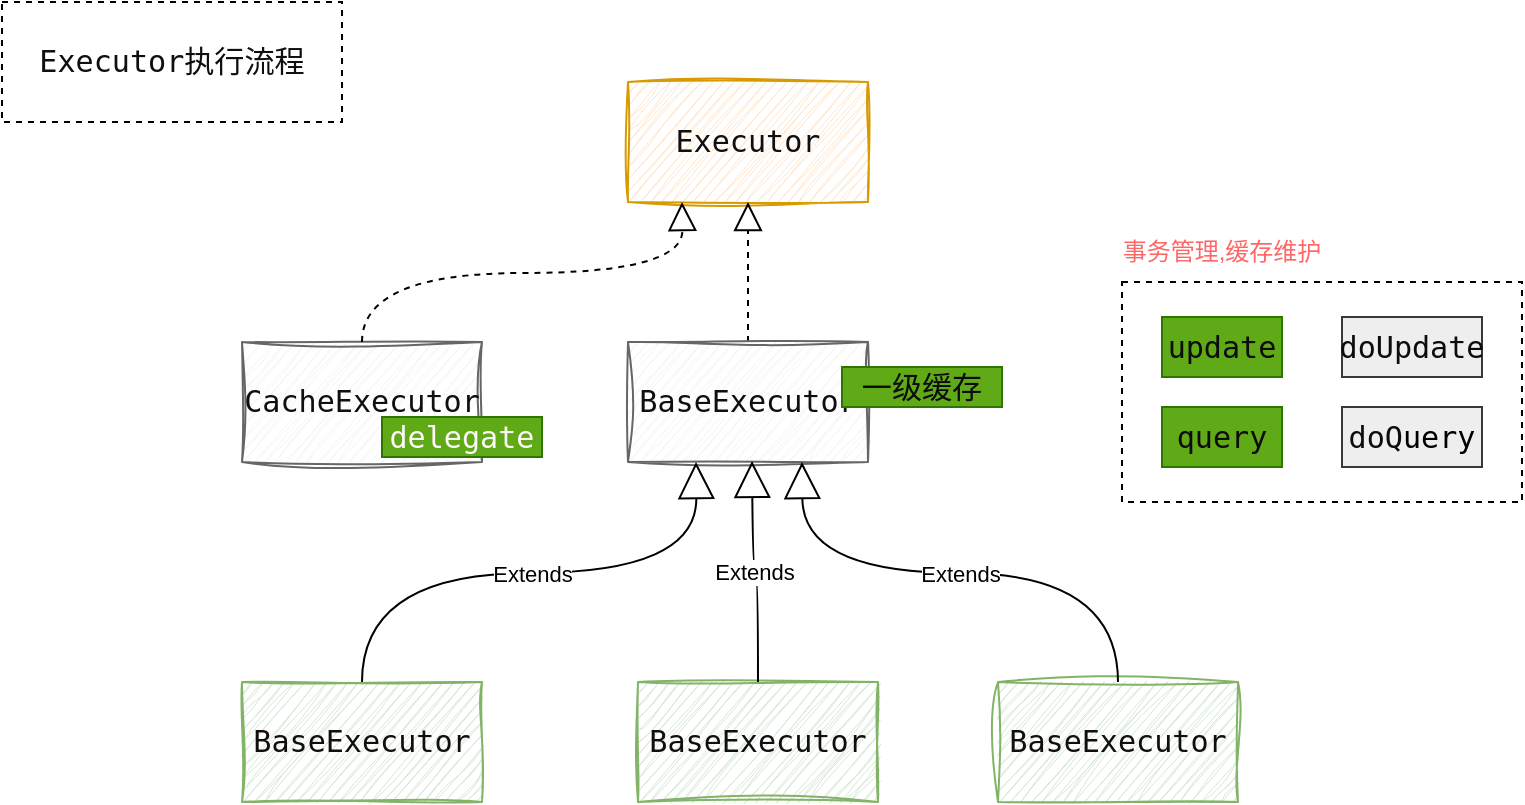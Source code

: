 <mxfile border="50" scale="3" compressed="false" locked="false" version="27.1.6" pages="2">
  <diagram name="Blank" id="YmL12bMKpDGza6XwsDPr">
    <mxGraphModel dx="3957" dy="2025" grid="1" gridSize="10" guides="1" tooltips="1" connect="1" arrows="1" fold="1" page="1" pageScale="1" pageWidth="827" pageHeight="1169" background="#ffffff" math="1" shadow="0">
      <root>
        <mxCell id="X5NqExCQtvZxIxQ7pmgY-0" />
        <mxCell id="1" parent="X5NqExCQtvZxIxQ7pmgY-0" />
        <mxCell id="kFkA9idod39xT0IFJ7Xu-3" value="&lt;pre style=&quot;font-family: &amp;quot;JetBrains Mono&amp;quot;, monospace; font-size: 11.3pt;&quot;&gt;&lt;span&gt;&lt;font style=&quot;color: light-dark(rgb(17, 14, 14), rgb(43, 113, 180));&quot;&gt;Executor执行流程&lt;/font&gt;&lt;/span&gt;&lt;/pre&gt;" style="text;html=1;align=center;verticalAlign=middle;whiteSpace=wrap;rounded=0;strokeColor=default;dashed=1;" vertex="1" parent="1">
          <mxGeometry x="-2460" y="-1160" width="170" height="60" as="geometry" />
        </mxCell>
        <mxCell id="kFkA9idod39xT0IFJ7Xu-5" value="&lt;pre style=&quot;font-family: &amp;quot;JetBrains Mono&amp;quot;, monospace; font-size: 11.3pt;&quot;&gt;&lt;font style=&quot;color: light-dark(rgb(17, 14, 14), rgb(43, 113, 180));&quot;&gt;Executor&lt;/font&gt;&lt;/pre&gt;" style="rounded=0;whiteSpace=wrap;html=1;sketch=1;curveFitting=1;jiggle=2;fillColor=#ffe6cc;strokeColor=#d79b00;" vertex="1" parent="1">
          <mxGeometry x="-2147" y="-1120" width="120" height="60" as="geometry" />
        </mxCell>
        <mxCell id="hmNLhs7aSOasPQDi5UYB-2" value="" style="endArrow=block;dashed=1;endFill=0;endSize=12;html=1;rounded=0;entryX=0.5;entryY=1;entryDx=0;entryDy=0;exitX=0.5;exitY=0;exitDx=0;exitDy=0;" edge="1" parent="1" source="hmNLhs7aSOasPQDi5UYB-4" target="kFkA9idod39xT0IFJ7Xu-5">
          <mxGeometry width="160" relative="1" as="geometry">
            <mxPoint x="-2087.32" y="-971.08" as="sourcePoint" />
            <mxPoint x="-2027" y="-1000" as="targetPoint" />
          </mxGeometry>
        </mxCell>
        <mxCell id="hmNLhs7aSOasPQDi5UYB-4" value="&lt;pre style=&quot;font-family: &amp;quot;JetBrains Mono&amp;quot;, monospace; font-size: 11.3pt;&quot;&gt;&lt;font style=&quot;color: light-dark(rgb(17, 14, 14), rgb(43, 113, 180));&quot;&gt;BaseExecutor&lt;/font&gt;&lt;/pre&gt;" style="rounded=0;whiteSpace=wrap;html=1;sketch=1;curveFitting=1;jiggle=2;fillColor=#f5f5f5;strokeColor=#666666;fontColor=#333333;" vertex="1" parent="1">
          <mxGeometry x="-2147" y="-990" width="120" height="60" as="geometry" />
        </mxCell>
        <mxCell id="hmNLhs7aSOasPQDi5UYB-5" value="Extends" style="endArrow=block;endSize=16;endFill=0;html=1;rounded=0;exitX=0.5;exitY=0;exitDx=0;exitDy=0;entryX=0.5;entryY=1;entryDx=0;entryDy=0;edgeStyle=orthogonalEdgeStyle;curved=1;" edge="1" parent="1" source="hmNLhs7aSOasPQDi5UYB-6">
          <mxGeometry width="160" relative="1" as="geometry">
            <mxPoint x="-2280" y="-810" as="sourcePoint" />
            <mxPoint x="-2113" y="-930" as="targetPoint" />
          </mxGeometry>
        </mxCell>
        <mxCell id="hmNLhs7aSOasPQDi5UYB-6" value="&lt;pre style=&quot;font-family: &amp;quot;JetBrains Mono&amp;quot;, monospace; font-size: 11.3pt;&quot;&gt;&lt;font style=&quot;color: light-dark(rgb(17, 14, 14), rgb(43, 113, 180));&quot;&gt;BaseExecutor&lt;/font&gt;&lt;/pre&gt;" style="rounded=0;whiteSpace=wrap;html=1;sketch=1;curveFitting=1;jiggle=2;fillColor=#d5e8d4;strokeColor=#82b366;" vertex="1" parent="1">
          <mxGeometry x="-2340" y="-820" width="120" height="60" as="geometry" />
        </mxCell>
        <mxCell id="hmNLhs7aSOasPQDi5UYB-7" value="&lt;pre style=&quot;font-family: &amp;quot;JetBrains Mono&amp;quot;, monospace; font-size: 11.3pt;&quot;&gt;&lt;font style=&quot;color: light-dark(rgb(17, 14, 14), rgb(43, 113, 180));&quot;&gt;BaseExecutor&lt;/font&gt;&lt;/pre&gt;" style="rounded=0;whiteSpace=wrap;html=1;sketch=1;curveFitting=1;jiggle=2;fillColor=#d5e8d4;strokeColor=#82b366;" vertex="1" parent="1">
          <mxGeometry x="-2142" y="-820" width="120" height="60" as="geometry" />
        </mxCell>
        <mxCell id="hmNLhs7aSOasPQDi5UYB-8" value="&lt;pre style=&quot;font-family: &amp;quot;JetBrains Mono&amp;quot;, monospace; font-size: 11.3pt;&quot;&gt;&lt;font style=&quot;color: light-dark(rgb(17, 14, 14), rgb(43, 113, 180));&quot;&gt;BaseExecutor&lt;/font&gt;&lt;/pre&gt;" style="rounded=0;whiteSpace=wrap;html=1;sketch=1;curveFitting=1;jiggle=2;fillColor=#d5e8d4;strokeColor=#82b366;" vertex="1" parent="1">
          <mxGeometry x="-1962" y="-820" width="120" height="60" as="geometry" />
        </mxCell>
        <mxCell id="hmNLhs7aSOasPQDi5UYB-10" value="Extends" style="endArrow=block;endSize=16;endFill=0;html=1;rounded=0;exitX=0.5;exitY=0;exitDx=0;exitDy=0;entryX=0.5;entryY=1;entryDx=0;entryDy=0;edgeStyle=orthogonalEdgeStyle;curved=1;" edge="1" parent="1" source="hmNLhs7aSOasPQDi5UYB-7">
          <mxGeometry width="160" relative="1" as="geometry">
            <mxPoint x="-2270" y="-820.52" as="sourcePoint" />
            <mxPoint x="-2085" y="-930.52" as="targetPoint" />
          </mxGeometry>
        </mxCell>
        <mxCell id="hmNLhs7aSOasPQDi5UYB-11" value="Extends" style="endArrow=block;endSize=16;endFill=0;html=1;rounded=0;edgeStyle=orthogonalEdgeStyle;curved=1;exitX=0.5;exitY=0;exitDx=0;exitDy=0;" edge="1" parent="1" source="hmNLhs7aSOasPQDi5UYB-8">
          <mxGeometry width="160" relative="1" as="geometry">
            <mxPoint x="-1902" y="-830" as="sourcePoint" />
            <mxPoint x="-2060" y="-930" as="targetPoint" />
          </mxGeometry>
        </mxCell>
        <mxCell id="hmNLhs7aSOasPQDi5UYB-18" value="" style="rounded=0;whiteSpace=wrap;html=1;dashed=1;" vertex="1" parent="1">
          <mxGeometry x="-1900" y="-1020" width="200" height="110" as="geometry" />
        </mxCell>
        <mxCell id="hmNLhs7aSOasPQDi5UYB-13" value="&lt;div&gt;&lt;pre style=&quot;font-family: &amp;quot;JetBrains Mono&amp;quot;, monospace; font-size: 11.3pt;&quot;&gt;&lt;span&gt;&lt;font style=&quot;color: light-dark(rgb(12, 11, 14), rgb(43, 113, 180));&quot;&gt;update&lt;/font&gt;&lt;/span&gt;&lt;/pre&gt;&lt;/div&gt;" style="rounded=0;whiteSpace=wrap;html=1;fillColor=#60a917;strokeColor=#2D7600;fontColor=#ffffff;" vertex="1" parent="1">
          <mxGeometry x="-1880" y="-1002.5" width="60" height="30" as="geometry" />
        </mxCell>
        <mxCell id="hmNLhs7aSOasPQDi5UYB-15" value="&lt;div&gt;&lt;pre style=&quot;font-family: &amp;quot;JetBrains Mono&amp;quot;, monospace; font-size: 11.3pt;&quot;&gt;&lt;span&gt;&lt;font style=&quot;color: light-dark(rgb(12, 11, 14), rgb(43, 113, 180));&quot;&gt;doUpdate&lt;/font&gt;&lt;/span&gt;&lt;/pre&gt;&lt;/div&gt;" style="rounded=0;whiteSpace=wrap;html=1;fillColor=#eeeeee;strokeColor=#36393d;" vertex="1" parent="1">
          <mxGeometry x="-1790" y="-1002.5" width="70" height="30" as="geometry" />
        </mxCell>
        <mxCell id="hmNLhs7aSOasPQDi5UYB-16" value="&lt;pre style=&quot;font-family: &amp;quot;JetBrains Mono&amp;quot;, monospace; font-size: 11.3pt;&quot;&gt;&lt;font color=&quot;#0c0b0e&quot;&gt;query&lt;/font&gt;&lt;/pre&gt;" style="rounded=0;whiteSpace=wrap;html=1;fillColor=#60a917;strokeColor=#2D7600;fontColor=#ffffff;" vertex="1" parent="1">
          <mxGeometry x="-1880" y="-957.5" width="60" height="30" as="geometry" />
        </mxCell>
        <mxCell id="hmNLhs7aSOasPQDi5UYB-17" value="&lt;div&gt;&lt;pre style=&quot;font-family: &amp;quot;JetBrains Mono&amp;quot;, monospace; font-size: 11.3pt;&quot;&gt;&lt;span&gt;&lt;font style=&quot;color: light-dark(rgb(12, 11, 14), rgb(43, 113, 180));&quot;&gt;doQ&lt;/font&gt;&lt;/span&gt;uery&lt;/pre&gt;&lt;/div&gt;" style="rounded=0;whiteSpace=wrap;html=1;fillColor=#eeeeee;strokeColor=#36393d;" vertex="1" parent="1">
          <mxGeometry x="-1790" y="-957.5" width="70" height="30" as="geometry" />
        </mxCell>
        <mxCell id="hmNLhs7aSOasPQDi5UYB-19" value="&lt;font style=&quot;color: light-dark(rgb(255, 102, 102), rgb(237, 237, 237));&quot;&gt;事务管理,缓存维护&lt;/font&gt;" style="text;html=1;align=center;verticalAlign=middle;whiteSpace=wrap;rounded=0;" vertex="1" parent="1">
          <mxGeometry x="-1911" y="-1050" width="122" height="30" as="geometry" />
        </mxCell>
        <mxCell id="hmNLhs7aSOasPQDi5UYB-20" value="&lt;pre style=&quot;font-family: &amp;quot;JetBrains Mono&amp;quot;, monospace; font-size: 11.3pt;&quot;&gt;&lt;font color=&quot;#0c0b0e&quot;&gt;一级缓存&lt;/font&gt;&lt;/pre&gt;" style="rounded=0;whiteSpace=wrap;html=1;fillColor=#60a917;strokeColor=#2D7600;fontColor=#ffffff;" vertex="1" parent="1">
          <mxGeometry x="-2040" y="-977.5" width="80" height="20" as="geometry" />
        </mxCell>
        <mxCell id="hmNLhs7aSOasPQDi5UYB-21" value="&lt;pre style=&quot;font-family: &amp;quot;JetBrains Mono&amp;quot;, monospace; font-size: 11.3pt;&quot;&gt;&lt;font style=&quot;color: light-dark(rgb(17, 14, 14), rgb(43, 113, 180));&quot;&gt;CacheExecutor&lt;/font&gt;&lt;/pre&gt;" style="rounded=0;whiteSpace=wrap;html=1;sketch=1;curveFitting=1;jiggle=2;fillColor=#f5f5f5;strokeColor=#666666;fontColor=#333333;" vertex="1" parent="1">
          <mxGeometry x="-2340" y="-990" width="120" height="60" as="geometry" />
        </mxCell>
        <mxCell id="hmNLhs7aSOasPQDi5UYB-22" value="" style="endArrow=block;dashed=1;endFill=0;endSize=12;html=1;rounded=0;entryX=0.5;entryY=1;entryDx=0;entryDy=0;exitX=0.5;exitY=0;exitDx=0;exitDy=0;edgeStyle=orthogonalEdgeStyle;curved=1;" edge="1" parent="1" source="hmNLhs7aSOasPQDi5UYB-21">
          <mxGeometry width="160" relative="1" as="geometry">
            <mxPoint x="-2120" y="-990" as="sourcePoint" />
            <mxPoint x="-2120" y="-1060" as="targetPoint" />
          </mxGeometry>
        </mxCell>
        <mxCell id="hmNLhs7aSOasPQDi5UYB-23" value="&lt;pre style=&quot;font-family: &amp;quot;JetBrains Mono&amp;quot;, monospace; font-size: 11.3pt;&quot;&gt;&lt;div&gt;&lt;pre style=&quot;font-family: &amp;quot;JetBrains Mono&amp;quot;, monospace; font-size: 11.3pt;&quot;&gt;&lt;span&gt;&lt;font style=&quot;color: light-dark(rgb(253, 247, 247), rgb(159, 95, 149));&quot;&gt;delegate&lt;/font&gt;&lt;/span&gt;&lt;/pre&gt;&lt;/div&gt;&lt;/pre&gt;" style="rounded=0;whiteSpace=wrap;html=1;fillColor=#60a917;strokeColor=#2D7600;fontColor=#ffffff;" vertex="1" parent="1">
          <mxGeometry x="-2270" y="-952.5" width="80" height="20" as="geometry" />
        </mxCell>
      </root>
    </mxGraphModel>
  </diagram>
  <diagram id="bjuls_iIFgE6f3Wah0JH" name="第 2 页">
    <mxGraphModel grid="1" page="1" gridSize="10" guides="1" tooltips="1" connect="1" arrows="1" fold="1" pageScale="1" pageWidth="827" pageHeight="1169" math="0" shadow="0">
      <root>
        <mxCell id="0" />
        <mxCell id="1" parent="0" />
      </root>
    </mxGraphModel>
  </diagram>
</mxfile>
